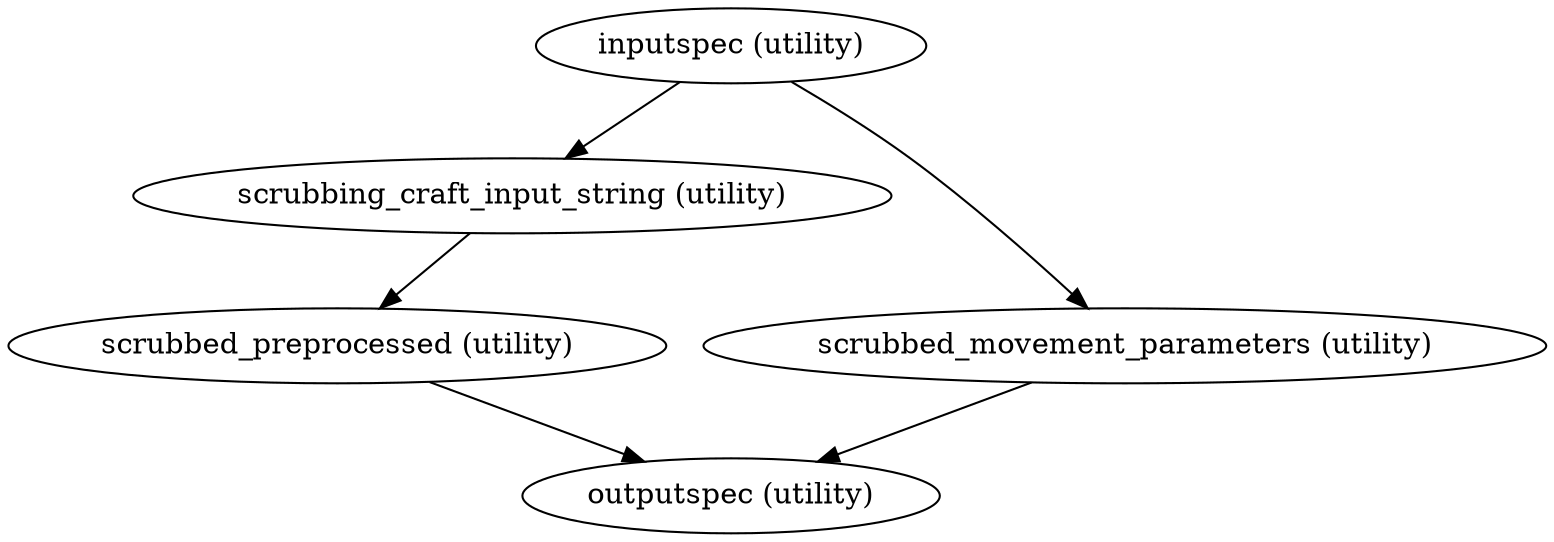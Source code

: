 strict digraph  {
"inputspec (utility)";
"scrubbing_craft_input_string (utility)";
"scrubbed_movement_parameters (utility)";
"scrubbed_preprocessed (utility)";
"outputspec (utility)";
"inputspec (utility)" -> "scrubbing_craft_input_string (utility)";
"inputspec (utility)" -> "scrubbed_movement_parameters (utility)";
"scrubbing_craft_input_string (utility)" -> "scrubbed_preprocessed (utility)";
"scrubbed_movement_parameters (utility)" -> "outputspec (utility)";
"scrubbed_preprocessed (utility)" -> "outputspec (utility)";
}
